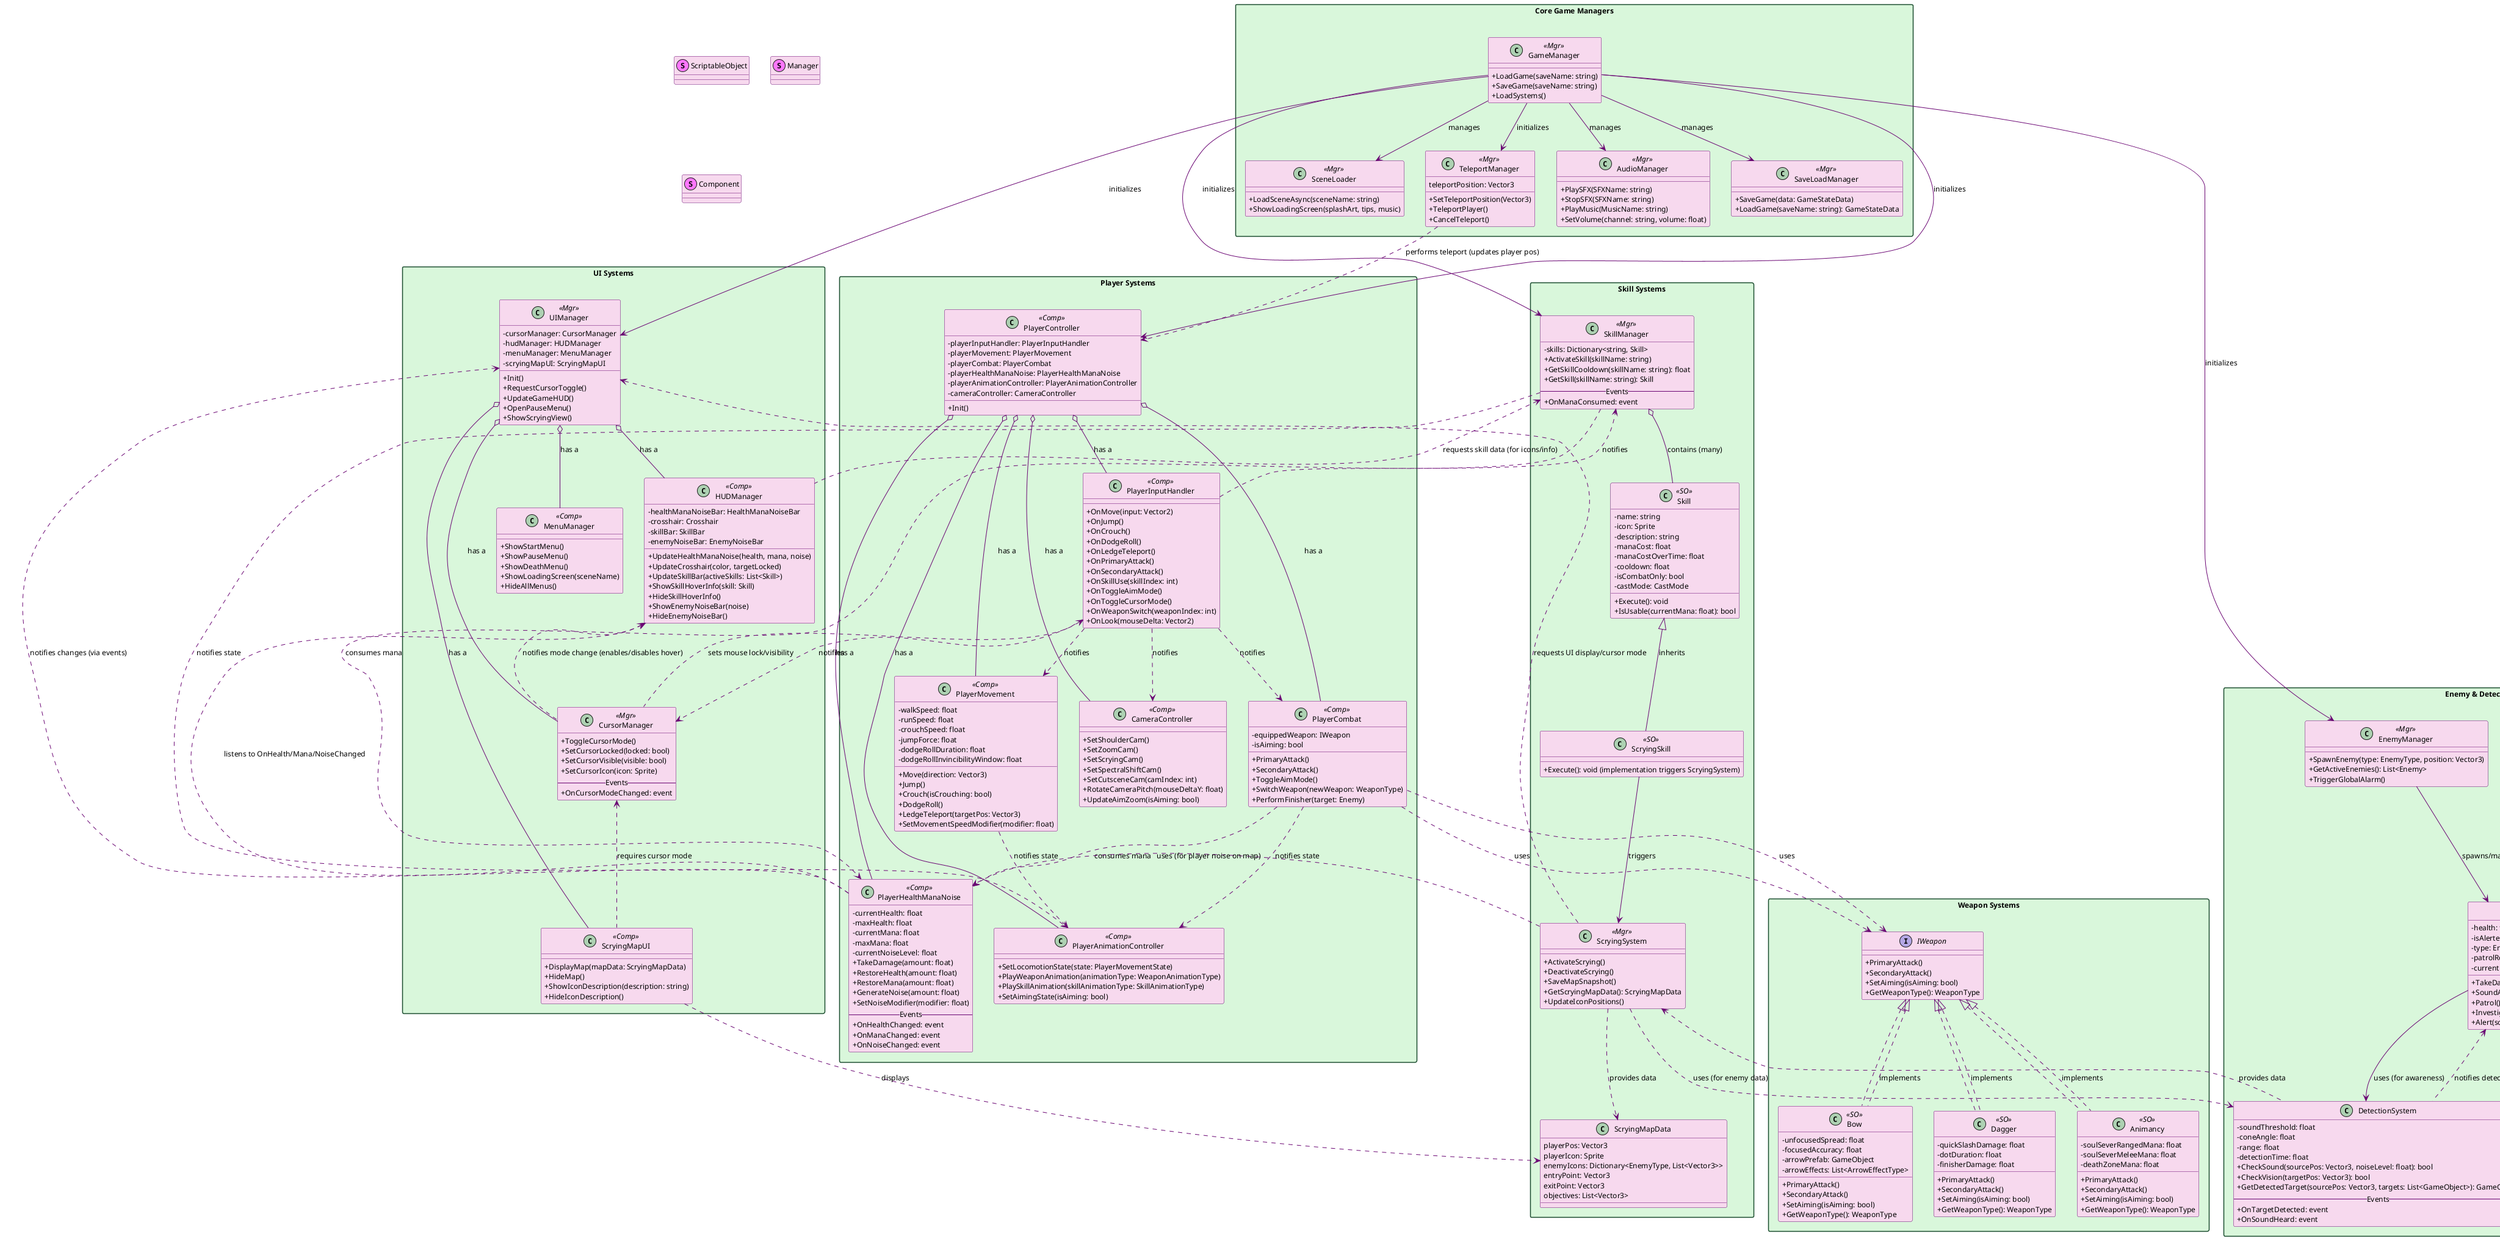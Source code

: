 @startuml OnlyTheShadowsKnow_UML_SRP_ClassOnly_Expanded

' Set skinparam to make connections cleaner and more readable
skinparam handwritten false
skinparam classAttributeIconSize 0
skinparam defaultFontName Arial
skinparam defaultFontSize 12
skinparam packageStyle rectangle
skinparam roundCorner 5
skinparam stereotypeCBackgroundColor White
skinparam class {
    BorderColor #6A0573
    BackgroundColor #F7D9EE
    ArrowColor #6A0573
}
skinparam package {
    BorderColor #1A4D2E
    BackgroundColor #D9F7DB
    ArrowColor #1A4D2E
}
skinparam interface {
    BorderColor #2D3A5D
    BackgroundColor #D9E4F7
    ArrowColor #2D3A5D
}

' Define stereotypes for clarity
stereotype "ScriptableObject" as SO
stereotype "Manager" as Mgr
stereotype "Component" as Comp

' -- Core Game Managers --
package "Core Game Managers" {
    class GameManager <<Mgr>> {
        + LoadGame(saveName: string)
        + SaveGame(saveName: string)
        + LoadSystems()
    }

    class AudioManager <<Mgr>> {
        + PlaySFX(SFXName: string)
        + StopSFX(SFXName: string)
        + PlayMusic(MusicName: string)
        + SetVolume(channel: string, volume: float)
    }

    class SaveLoadManager <<Mgr>> {
        + SaveGame(data: GameStateData)
        + LoadGame(saveName: string): GameStateData
    }

    class SceneLoader <<Mgr>> {
        + LoadSceneAsync(sceneName: string)
        + ShowLoadingScreen(splashArt, tips, music)
    }

    class TeleportManager <<Mgr>> {
        teleportPosition: Vector3
        + SetTeleportPosition(Vector3)
        + TeleportPlayer()
        + CancelTeleport()
    }
}


' -- Player Systems --
package "Player Systems" {
    class PlayerController <<Comp>> {
        - playerInputHandler: PlayerInputHandler
        - playerMovement: PlayerMovement
        - playerCombat: PlayerCombat
        - playerHealthManaNoise: PlayerHealthManaNoise
        - playerAnimationController: PlayerAnimationController
        - cameraController: CameraController
        + Init()
    }

    class PlayerInputHandler <<Comp>> {
        + OnMove(input: Vector2)
        + OnJump()
        + OnCrouch()
        + OnDodgeRoll()
        + OnLedgeTeleport()
        + OnPrimaryAttack()
        + OnSecondaryAttack()
        + OnSkillUse(skillIndex: int)
        + OnToggleAimMode()
        + OnToggleCursorMode()
        + OnWeaponSwitch(weaponIndex: int)
        + OnLook(mouseDelta: Vector2)
    }

    class PlayerMovement <<Comp>> {
        - walkSpeed: float
        - runSpeed: float
        - crouchSpeed: float
        - jumpForce: float
        - dodgeRollDuration: float
        - dodgeRollInvincibilityWindow: float
        + Move(direction: Vector3)
        + Jump()
        + Crouch(isCrouching: bool)
        + DodgeRoll()
        + LedgeTeleport(targetPos: Vector3)
        + SetMovementSpeedModifier(modifier: float)
    }

    class PlayerCombat <<Comp>> {
        - equippedWeapon: IWeapon
        - isAiming: bool
        + PrimaryAttack()
        + SecondaryAttack()
        + ToggleAimMode()
        + SwitchWeapon(newWeapon: WeaponType)
        + PerformFinisher(target: Enemy)
    }

    class PlayerHealthManaNoise <<Comp>> {
        - currentHealth: float
        - maxHealth: float
        - currentMana: float
        - maxMana: float
        - currentNoiseLevel: float
        + TakeDamage(amount: float)
        + RestoreHealth(amount: float)
        + RestoreMana(amount: float)
        + GenerateNoise(amount: float)
        + SetNoiseModifier(modifier: float)
        -- Events --
        + OnHealthChanged: event
        + OnManaChanged: event
        + OnNoiseChanged: event
    }

    class PlayerAnimationController <<Comp>> {
        + SetLocomotionState(state: PlayerMovementState)
        + PlayWeaponAnimation(animationType: WeaponAnimationType)
        + PlaySkillAnimation(skillAnimationType: SkillAnimationType)
        + SetAimingState(isAiming: bool)
    }

    class CameraController <<Comp>> {
        + SetShoulderCam()
        + SetZoomCam()
        + SetScryingCam()
        + SetSpectralShiftCam()
        + SetCutsceneCam(camIndex: int)
        + RotateCameraPitch(mouseDeltaY: float)
        + UpdateAimZoom(isAiming: bool)
    }
}

' -- Skill Systems --
package "Skill Systems" {
    class SkillManager <<Mgr>> {
        - skills: Dictionary<string, Skill>
        + ActivateSkill(skillName: string)
        + GetSkillCooldown(skillName: string): float
        + GetSkill(skillName: string): Skill
        -- Events --
        + OnManaConsumed: event
    }

    class Skill <<SO>> {
        - name: string
        - icon: Sprite
        - description: string
        - manaCost: float
        - manaCostOverTime: float
        - cooldown: float
        - isCombatOnly: bool
        - castMode: CastMode
        + Execute(): void
        + IsUsable(currentMana: float): bool
    }

    class ScryingSkill <<SO>> {
        + Execute(): void (implementation triggers ScryingSystem)
    }

    class ScryingSystem <<Mgr>> {
        + ActivateScrying()
        + DeactivateScrying()
        + SaveMapSnapshot()
        + GetScryingMapData(): ScryingMapData
        + UpdateIconPositions()
    }

    class ScryingMapData {
        playerPos: Vector3
        playerIcon: Sprite
        enemyIcons: Dictionary<EnemyType, List<Vector3>>
        entryPoint: Vector3
        exitPoint: Vector3
        objectives: List<Vector3>
    }
}

' -- Weapon Systems --
package "Weapon Systems" {
    interface IWeapon {
        + PrimaryAttack()
        + SecondaryAttack()
        + SetAiming(isAiming: bool)
        + GetWeaponType(): WeaponType
    }

    class Bow <<SO>> implements IWeapon {
        - unfocusedSpread: float
        - focusedAccuracy: float
        - arrowPrefab: GameObject
        - arrowEffects: List<ArrowEffectType>
        + PrimaryAttack()
        + SecondaryAttack()
        + SetAiming(isAiming: bool)
        + GetWeaponType(): WeaponType
    }

    class Dagger <<SO>> implements IWeapon {
        - quickSlashDamage: float
        - dotDuration: float
        - finisherDamage: float
        + PrimaryAttack()
        + SecondaryAttack()
        + SetAiming(isAiming: bool)
        + GetWeaponType(): WeaponType
    }

    class Animancy <<SO>> implements IWeapon {
        - soulSeverRangedMana: float
        - soulSeverMeleeMana: float
        - deathZoneMana: float
        + PrimaryAttack()
        + SecondaryAttack()
        + SetAiming(isAiming: bool)
        + GetWeaponType(): WeaponType
    }
}

' -- Enemy & Detection Systems --
package "Enemy & Detection Systems" {
    class EnemyManager <<Mgr>> {
        + SpawnEnemy(type: EnemyType, position: Vector3)
        + GetActiveEnemies(): List<Enemy>
        + TriggerGlobalAlarm()
    }

    class Enemy {
        - health: float
        - isAlerted: bool
        - type: EnemyType
        - patrolRoute: PatrolRouteSO
        - currentFSMState: EnemyState
        + TakeDamage(amount: float)
        + SoundAlarm()
        + Patrol()
        + Investigate(sourcePos: Vector3)
        + Alert(sourcePos: Vector3)
    }

    class EnemyAIState {
        - stateName: string
        + Enter(enemy: Enemy)
        + Execute(enemy: Enemy)
        + Exit(enemy: Enemy)
    }

    class PatrolRouteSO <<SO>> {
        - waypoints: List<Vector3>
        - loopType: PatrolLoopType
    }

    class DetectionSystem {
        - soundThreshold: float
        - coneAngle: float
        - range: float
        - detectionTime: float
        + CheckSound(sourcePos: Vector3, noiseLevel: float): bool
        + CheckVision(targetPos: Vector3): bool
        + GetDetectedTarget(sourcePos: Vector3, targets: List<GameObject>): GameObject
        -- Events --
        + OnTargetDetected: event
        + OnSoundHeard: event
    }
}

' -- UI Systems --
package "UI Systems" {
    class UIManager <<Mgr>> {
        - cursorManager: CursorManager
        - hudManager: HUDManager
        - menuManager: MenuManager
        - scryingMapUI: ScryingMapUI
        + Init()
        + RequestCursorToggle()
        + UpdateGameHUD()
        + OpenPauseMenu()
        + ShowScryingView()
    }

    class CursorManager <<Mgr>> {
        + ToggleCursorMode()
        + SetCursorLocked(locked: bool)
        + SetCursorVisible(visible: bool)
        + SetCursorIcon(icon: Sprite)
        -- Events --
        + OnCursorModeChanged: event
    }

    class HUDManager <<Comp>> {
        - healthManaNoiseBar: HealthManaNoiseBar
        - crosshair: Crosshair
        - skillBar: SkillBar
        - enemyNoiseBar: EnemyNoiseBar
        + UpdateHealthManaNoise(health, mana, noise)
        + UpdateCrosshair(color, targetLocked)
        + UpdateSkillBar(activeSkills: List<Skill>)
        + ShowSkillHoverInfo(skill: Skill)
        + HideSkillHoverInfo()
        + ShowEnemyNoiseBar(noise)
        + HideEnemyNoiseBar()
    }

    class MenuManager <<Comp>> {
        + ShowStartMenu()
        + ShowPauseMenu()
        + ShowDeathMenu()
        + ShowLoadingScreen(sceneName)
        + HideAllMenus()
    }

    class ScryingMapUI <<Comp>> {
        + DisplayMap(mapData: ScryingMapData)
        + HideMap()
        + ShowIconDescription(description: string)
        + HideIconDescription()
    }
}


' -- Relationships --

' Game Management Flow
GameManager --> AudioManager : manages
GameManager --> SaveLoadManager : manages
GameManager --> SceneLoader : manages
GameManager --> PlayerController : initializes
GameManager --> SkillManager : initializes
GameManager --> EnemyManager : initializes
GameManager --> UIManager : initializes
GameManager --> TeleportManager : initializes

' Player System Relationships
PlayerController o-- PlayerInputHandler : "has a"
PlayerController o-- PlayerMovement : "has a"
PlayerController o-- PlayerCombat : "has a"
PlayerController o-- PlayerHealthManaNoise : "has a"
PlayerController o-- PlayerAnimationController : "has a"
PlayerController o-- CameraController : "has a"

PlayerInputHandler ..> PlayerMovement : notifies
PlayerInputHandler ..> PlayerCombat : notifies
PlayerInputHandler ..> SkillManager : notifies
PlayerInputHandler ..> CursorManager : notifies
PlayerInputHandler ..> CameraController : notifies

PlayerCombat ..> PlayerHealthManaNoise : consumes mana
PlayerCombat ..> IWeapon : uses
SkillManager ..> PlayerHealthManaNoise : consumes mana
PlayerHealthManaNoise .up.> UIManager : notifies changes (via events)
PlayerHealthManaNoise .up.> HUDManager : "listens to OnHealth/Mana/NoiseChanged"

' Skill System Relationships
SkillManager o-- Skill : contains (many)
Skill <|-- ScryingSkill : inherits
ScryingSkill --> ScryingSystem : triggers

ScryingSystem ..> DetectionSystem : uses (for enemy data)
ScryingSystem ..> PlayerHealthManaNoise : uses (for player noise on map)
ScryingSystem ..> ScryingMapData : provides data
ScryingSystem ..> UIManager : requests UI display/cursor mode

' Weapon System Relationships
PlayerCombat ..> IWeapon : "uses"
IWeapon <|.. Bow : implements
IWeapon <|.. Dagger : implements
IWeapon <|.. Animancy : implements

' Enemy & Detection Relationships
EnemyManager --> Enemy : spawns/manages
Enemy --> DetectionSystem : uses (for awareness)
Enemy ..> EnemyAIState : "uses FSM states"
EnemyAIState o-- Enemy : "controls"
Enemy o-- PatrolRouteSO : "follows"

DetectionSystem .up.> Enemy : notifies detection (events)
DetectionSystem .up.> ScryingSystem : provides data

' UI System Relationships
UIManager o-- CursorManager : "has a"
UIManager o-- HUDManager : "has a"
UIManager o-- MenuManager : "has a"
UIManager o-- ScryingMapUI : "has a"

CursorManager .up.> HUDManager : notifies mode change (enables/disables hover)
CursorManager .up.> PlayerInputHandler : "sets mouse lock/visibility"
HUDManager .up.> SkillManager : requests skill data (for icons/info)
ScryingMapUI ..> ScryingMapData : "displays"
ScryingMapUI .up.> CursorManager : "requires cursor mode"

' General cross-system relationships
PlayerMovement ..> PlayerAnimationController : notifies state
PlayerCombat ..> PlayerAnimationController : notifies state
SkillManager ..> PlayerAnimationController : notifies state
TeleportManager ..> PlayerController : performs teleport (updates player pos)

@enduml